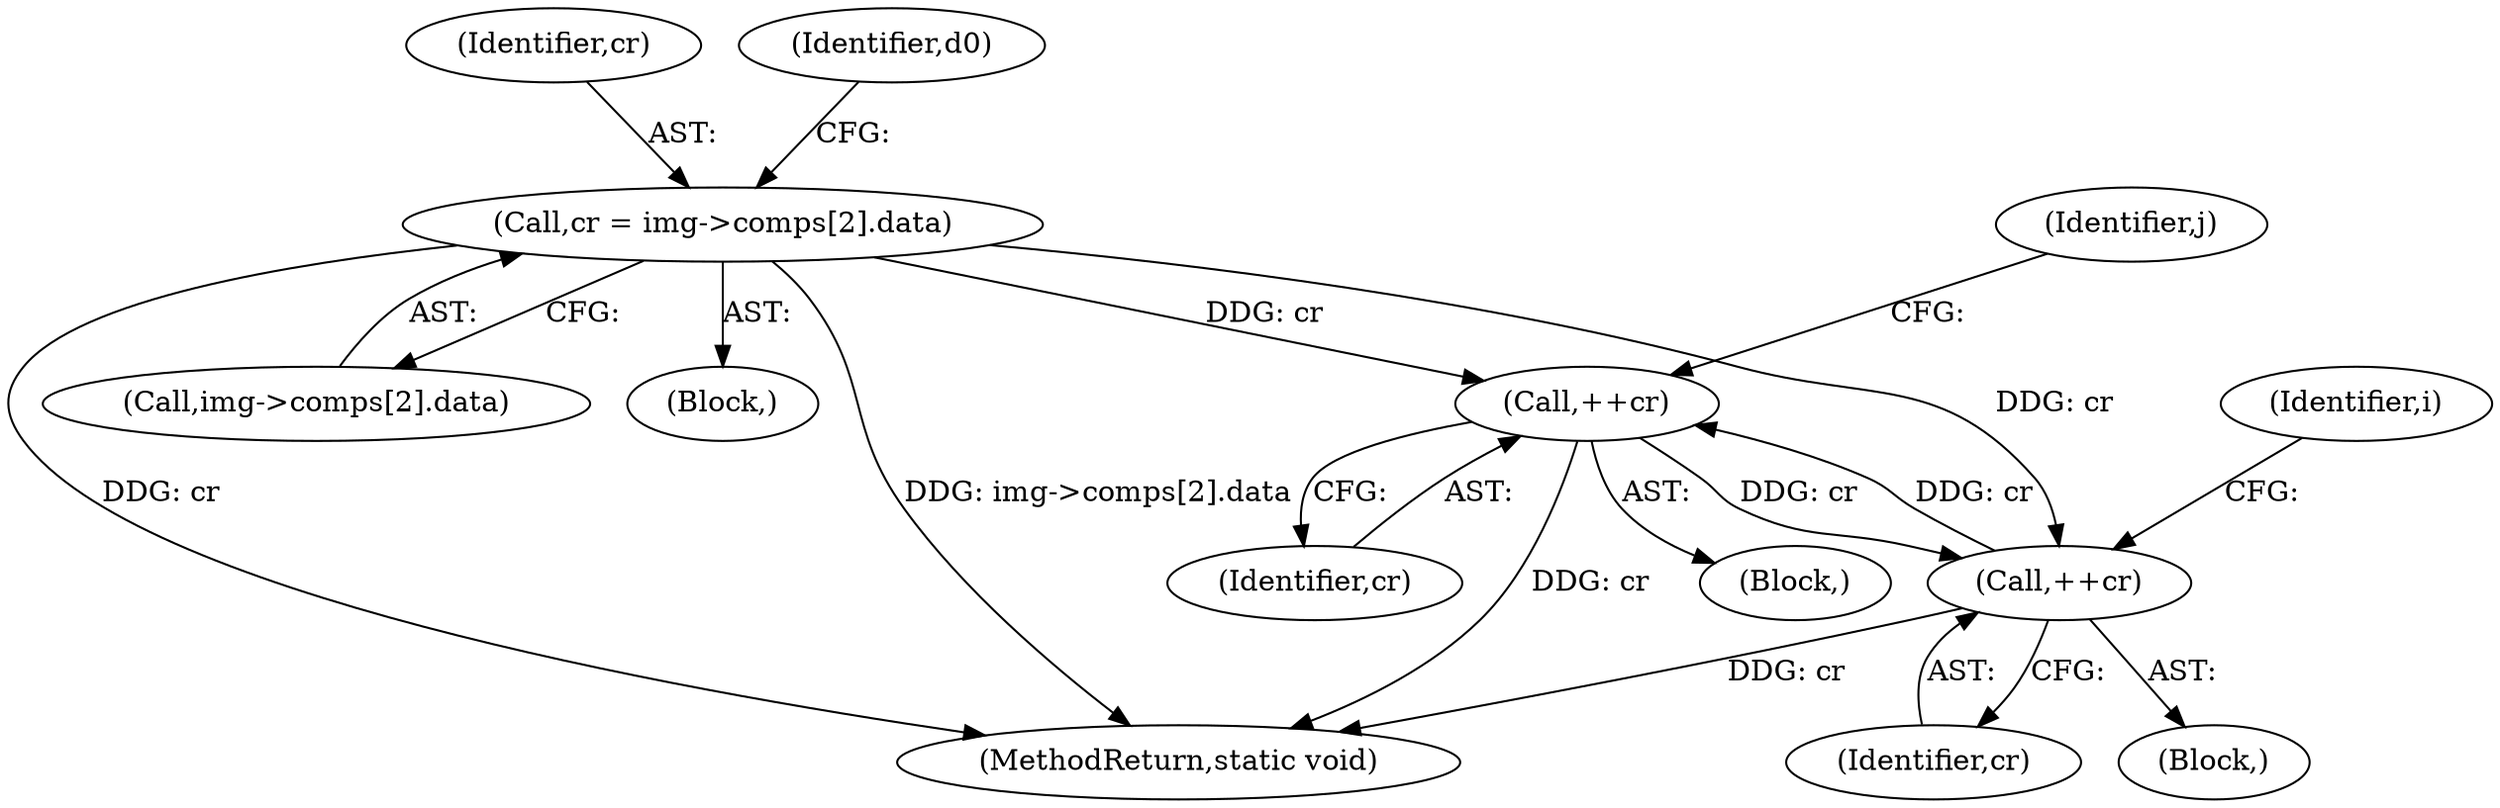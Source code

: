 digraph "0_openjpeg_15f081c89650dccee4aa4ae66f614c3fdb268767_1@array" {
"1000190" [label="(Call,cr = img->comps[2].data)"];
"1000319" [label="(Call,++cr)"];
"1000348" [label="(Call,++cr)"];
"1000192" [label="(Call,img->comps[2].data)"];
"1000191" [label="(Identifier,cr)"];
"1000200" [label="(Identifier,d0)"];
"1000103" [label="(Block,)"];
"1000320" [label="(Identifier,cr)"];
"1000276" [label="(Block,)"];
"1000325" [label="(Block,)"];
"1000349" [label="(Identifier,cr)"];
"1000319" [label="(Call,++cr)"];
"1000190" [label="(Call,cr = img->comps[2].data)"];
"1000348" [label="(Call,++cr)"];
"1000274" [label="(Identifier,j)"];
"1000259" [label="(Identifier,i)"];
"1000511" [label="(MethodReturn,static void)"];
"1000190" -> "1000103"  [label="AST: "];
"1000190" -> "1000192"  [label="CFG: "];
"1000191" -> "1000190"  [label="AST: "];
"1000192" -> "1000190"  [label="AST: "];
"1000200" -> "1000190"  [label="CFG: "];
"1000190" -> "1000511"  [label="DDG: cr"];
"1000190" -> "1000511"  [label="DDG: img->comps[2].data"];
"1000190" -> "1000319"  [label="DDG: cr"];
"1000190" -> "1000348"  [label="DDG: cr"];
"1000319" -> "1000276"  [label="AST: "];
"1000319" -> "1000320"  [label="CFG: "];
"1000320" -> "1000319"  [label="AST: "];
"1000274" -> "1000319"  [label="CFG: "];
"1000319" -> "1000511"  [label="DDG: cr"];
"1000348" -> "1000319"  [label="DDG: cr"];
"1000319" -> "1000348"  [label="DDG: cr"];
"1000348" -> "1000325"  [label="AST: "];
"1000348" -> "1000349"  [label="CFG: "];
"1000349" -> "1000348"  [label="AST: "];
"1000259" -> "1000348"  [label="CFG: "];
"1000348" -> "1000511"  [label="DDG: cr"];
}

